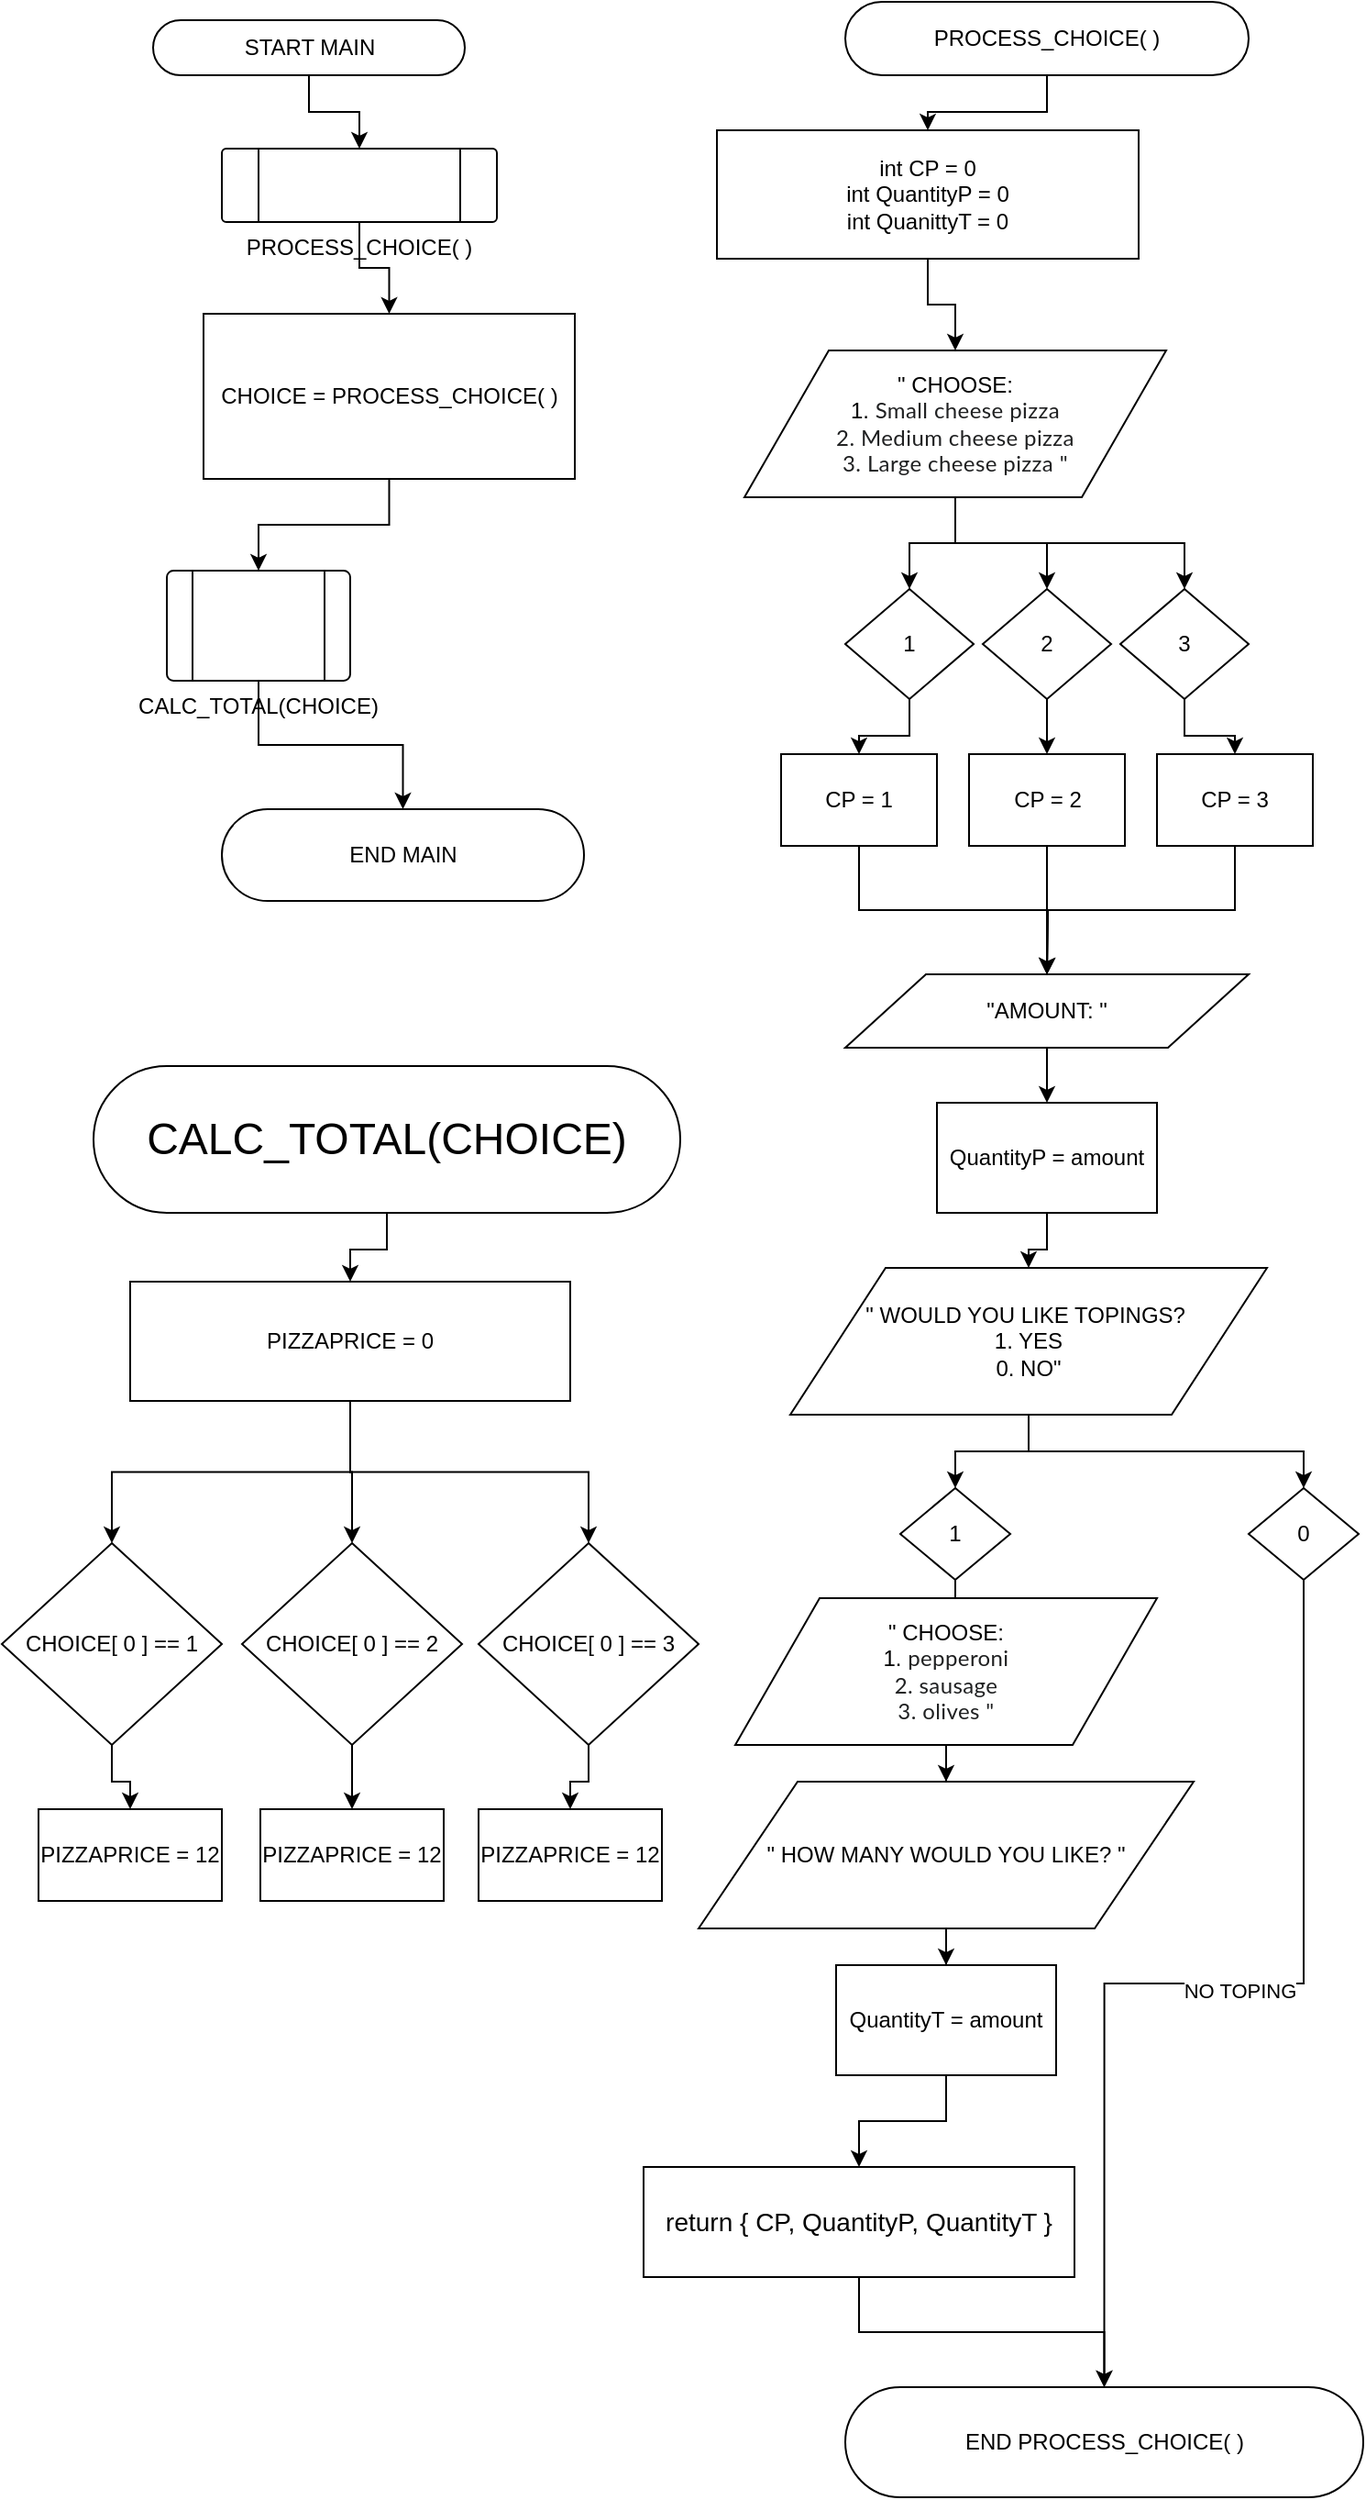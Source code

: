 <mxfile version="24.6.5" type="github">
  <diagram name="Page-1" id="Bwrql6FO_Pp4iYdtCRvU">
    <mxGraphModel dx="781" dy="912" grid="1" gridSize="10" guides="1" tooltips="1" connect="1" arrows="1" fold="1" page="1" pageScale="1" pageWidth="850" pageHeight="1100" math="0" shadow="0">
      <root>
        <mxCell id="0" />
        <mxCell id="1" parent="0" />
        <mxCell id="jd5DZ7lS3QpHcR33lxbT-20" value="" style="edgeStyle=orthogonalEdgeStyle;rounded=0;orthogonalLoop=1;jettySize=auto;html=1;" edge="1" parent="1" source="Y5ReOfjwJdekTtEq4LtW-1" target="jd5DZ7lS3QpHcR33lxbT-10">
          <mxGeometry relative="1" as="geometry" />
        </mxCell>
        <mxCell id="Y5ReOfjwJdekTtEq4LtW-1" value="START MAIN" style="html=1;dashed=0;whiteSpace=wrap;shape=mxgraph.dfd.start" parent="1" vertex="1">
          <mxGeometry x="112.5" y="50" width="170" height="30" as="geometry" />
        </mxCell>
        <mxCell id="jd5DZ7lS3QpHcR33lxbT-66" style="edgeStyle=orthogonalEdgeStyle;rounded=0;orthogonalLoop=1;jettySize=auto;html=1;entryX=0.5;entryY=0;entryDx=0;entryDy=0;" edge="1" parent="1" source="jd5DZ7lS3QpHcR33lxbT-8" target="jd5DZ7lS3QpHcR33lxbT-36">
          <mxGeometry relative="1" as="geometry" />
        </mxCell>
        <mxCell id="jd5DZ7lS3QpHcR33lxbT-67" style="edgeStyle=orthogonalEdgeStyle;rounded=0;orthogonalLoop=1;jettySize=auto;html=1;" edge="1" parent="1" source="jd5DZ7lS3QpHcR33lxbT-8" target="jd5DZ7lS3QpHcR33lxbT-25">
          <mxGeometry relative="1" as="geometry" />
        </mxCell>
        <mxCell id="jd5DZ7lS3QpHcR33lxbT-68" style="edgeStyle=orthogonalEdgeStyle;rounded=0;orthogonalLoop=1;jettySize=auto;html=1;entryX=0.5;entryY=0;entryDx=0;entryDy=0;" edge="1" parent="1" source="jd5DZ7lS3QpHcR33lxbT-8" target="jd5DZ7lS3QpHcR33lxbT-35">
          <mxGeometry relative="1" as="geometry" />
        </mxCell>
        <mxCell id="jd5DZ7lS3QpHcR33lxbT-8" value="&lt;font style=&quot;font-size: 12px;&quot;&gt;&quot;&amp;nbsp;&lt;/font&gt;&lt;span style=&quot;background-color: initial;&quot;&gt;CHOOSE:&lt;/span&gt;&lt;div&gt;&lt;font style=&quot;font-size: 12px;&quot;&gt;1.&amp;nbsp;&lt;span style=&quot;color: rgb(32, 33, 34); font-family: Lato, &amp;quot;Lucida Sans Unicode&amp;quot;, &amp;quot;Lucida Grande&amp;quot;, sans-serif; letter-spacing: 0.2px; text-align: start; background-color: rgb(255, 255, 255);&quot;&gt;Small cheese pizza&lt;/span&gt;&lt;/font&gt;&lt;div&gt;&lt;font style=&quot;font-size: 12px;&quot;&gt;&lt;span style=&quot;color: rgb(32, 33, 34); font-family: Lato, &amp;quot;Lucida Sans Unicode&amp;quot;, &amp;quot;Lucida Grande&amp;quot;, sans-serif; letter-spacing: 0.2px; text-align: start; background-color: rgb(255, 255, 255);&quot;&gt;2. Medium cheese pizza&lt;/span&gt;&lt;/font&gt;&lt;/div&gt;&lt;div&gt;&lt;font style=&quot;font-size: 12px;&quot;&gt;&lt;span style=&quot;color: rgb(32, 33, 34); font-family: Lato, &amp;quot;Lucida Sans Unicode&amp;quot;, &amp;quot;Lucida Grande&amp;quot;, sans-serif; letter-spacing: 0.2px; text-align: start; background-color: rgb(255, 255, 255);&quot;&gt;3. Large cheese pizza &quot;&lt;/span&gt;&lt;/font&gt;&lt;/div&gt;&lt;/div&gt;" style="shape=parallelogram;perimeter=parallelogramPerimeter;whiteSpace=wrap;html=1;dashed=0;" vertex="1" parent="1">
          <mxGeometry x="435" y="230" width="230" height="80" as="geometry" />
        </mxCell>
        <mxCell id="jd5DZ7lS3QpHcR33lxbT-13" value="" style="edgeStyle=orthogonalEdgeStyle;rounded=0;orthogonalLoop=1;jettySize=auto;html=1;" edge="1" parent="1" source="jd5DZ7lS3QpHcR33lxbT-10" target="jd5DZ7lS3QpHcR33lxbT-12">
          <mxGeometry relative="1" as="geometry" />
        </mxCell>
        <mxCell id="jd5DZ7lS3QpHcR33lxbT-10" value="PROCESS_CHOICE( )" style="verticalLabelPosition=bottom;verticalAlign=top;html=1;shape=process;whiteSpace=wrap;rounded=1;size=0.136;arcSize=6;" vertex="1" parent="1">
          <mxGeometry x="150" y="120" width="150" height="40" as="geometry" />
        </mxCell>
        <mxCell id="jd5DZ7lS3QpHcR33lxbT-15" value="" style="edgeStyle=orthogonalEdgeStyle;rounded=0;orthogonalLoop=1;jettySize=auto;html=1;" edge="1" parent="1" source="jd5DZ7lS3QpHcR33lxbT-12" target="jd5DZ7lS3QpHcR33lxbT-14">
          <mxGeometry relative="1" as="geometry" />
        </mxCell>
        <mxCell id="jd5DZ7lS3QpHcR33lxbT-12" value="CHOICE = PROCESS_CHOICE( )" style="html=1;dashed=0;whiteSpace=wrap;" vertex="1" parent="1">
          <mxGeometry x="140" y="210" width="202.5" height="90" as="geometry" />
        </mxCell>
        <mxCell id="jd5DZ7lS3QpHcR33lxbT-17" value="" style="edgeStyle=orthogonalEdgeStyle;rounded=0;orthogonalLoop=1;jettySize=auto;html=1;" edge="1" parent="1" source="jd5DZ7lS3QpHcR33lxbT-14" target="jd5DZ7lS3QpHcR33lxbT-16">
          <mxGeometry relative="1" as="geometry" />
        </mxCell>
        <mxCell id="jd5DZ7lS3QpHcR33lxbT-14" value="CALC_TOTAL(CHOICE)" style="verticalLabelPosition=bottom;verticalAlign=top;html=1;shape=process;whiteSpace=wrap;rounded=1;size=0.14;arcSize=6;" vertex="1" parent="1">
          <mxGeometry x="120" y="350" width="100" height="60" as="geometry" />
        </mxCell>
        <mxCell id="jd5DZ7lS3QpHcR33lxbT-16" value="END MAIN" style="html=1;dashed=0;whiteSpace=wrap;shape=mxgraph.dfd.start" vertex="1" parent="1">
          <mxGeometry x="150" y="480" width="197.5" height="50" as="geometry" />
        </mxCell>
        <mxCell id="jd5DZ7lS3QpHcR33lxbT-22" value="" style="edgeStyle=orthogonalEdgeStyle;rounded=0;orthogonalLoop=1;jettySize=auto;html=1;" edge="1" parent="1" source="jd5DZ7lS3QpHcR33lxbT-18" target="jd5DZ7lS3QpHcR33lxbT-21">
          <mxGeometry relative="1" as="geometry" />
        </mxCell>
        <mxCell id="jd5DZ7lS3QpHcR33lxbT-18" value="PROCESS_CHOICE( )" style="html=1;dashed=0;whiteSpace=wrap;shape=mxgraph.dfd.start" vertex="1" parent="1">
          <mxGeometry x="490" y="40" width="220" height="40" as="geometry" />
        </mxCell>
        <mxCell id="jd5DZ7lS3QpHcR33lxbT-23" value="" style="edgeStyle=orthogonalEdgeStyle;rounded=0;orthogonalLoop=1;jettySize=auto;html=1;" edge="1" parent="1" source="jd5DZ7lS3QpHcR33lxbT-21" target="jd5DZ7lS3QpHcR33lxbT-8">
          <mxGeometry relative="1" as="geometry" />
        </mxCell>
        <mxCell id="jd5DZ7lS3QpHcR33lxbT-21" value="&lt;div&gt;int CP = 0&lt;/div&gt;&lt;div&gt;int QuantityP = 0&lt;/div&gt;&lt;div&gt;int QuanittyT = 0&lt;/div&gt;" style="html=1;dashed=0;whiteSpace=wrap;" vertex="1" parent="1">
          <mxGeometry x="420" y="110" width="230" height="70" as="geometry" />
        </mxCell>
        <mxCell id="jd5DZ7lS3QpHcR33lxbT-40" value="" style="edgeStyle=orthogonalEdgeStyle;rounded=0;orthogonalLoop=1;jettySize=auto;html=1;" edge="1" parent="1" source="jd5DZ7lS3QpHcR33lxbT-25" target="jd5DZ7lS3QpHcR33lxbT-39">
          <mxGeometry relative="1" as="geometry" />
        </mxCell>
        <mxCell id="jd5DZ7lS3QpHcR33lxbT-25" value="1" style="rhombus;whiteSpace=wrap;html=1;dashed=0;" vertex="1" parent="1">
          <mxGeometry x="490" y="360" width="70" height="60" as="geometry" />
        </mxCell>
        <mxCell id="jd5DZ7lS3QpHcR33lxbT-46" value="" style="edgeStyle=orthogonalEdgeStyle;rounded=0;orthogonalLoop=1;jettySize=auto;html=1;" edge="1" parent="1" source="jd5DZ7lS3QpHcR33lxbT-35" target="jd5DZ7lS3QpHcR33lxbT-44">
          <mxGeometry relative="1" as="geometry" />
        </mxCell>
        <mxCell id="jd5DZ7lS3QpHcR33lxbT-35" value="3" style="rhombus;whiteSpace=wrap;html=1;dashed=0;" vertex="1" parent="1">
          <mxGeometry x="640" y="360" width="70" height="60" as="geometry" />
        </mxCell>
        <mxCell id="jd5DZ7lS3QpHcR33lxbT-45" value="" style="edgeStyle=orthogonalEdgeStyle;rounded=0;orthogonalLoop=1;jettySize=auto;html=1;" edge="1" parent="1" source="jd5DZ7lS3QpHcR33lxbT-36" target="jd5DZ7lS3QpHcR33lxbT-43">
          <mxGeometry relative="1" as="geometry" />
        </mxCell>
        <mxCell id="jd5DZ7lS3QpHcR33lxbT-36" value="2" style="rhombus;whiteSpace=wrap;html=1;dashed=0;" vertex="1" parent="1">
          <mxGeometry x="565" y="360" width="70" height="60" as="geometry" />
        </mxCell>
        <mxCell id="jd5DZ7lS3QpHcR33lxbT-61" style="edgeStyle=orthogonalEdgeStyle;rounded=0;orthogonalLoop=1;jettySize=auto;html=1;exitX=0.5;exitY=1;exitDx=0;exitDy=0;entryX=0.5;entryY=0;entryDx=0;entryDy=0;" edge="1" parent="1" source="jd5DZ7lS3QpHcR33lxbT-39">
          <mxGeometry relative="1" as="geometry">
            <mxPoint x="600" y="570" as="targetPoint" />
          </mxGeometry>
        </mxCell>
        <mxCell id="jd5DZ7lS3QpHcR33lxbT-39" value="CP = 1" style="whiteSpace=wrap;html=1;dashed=0;" vertex="1" parent="1">
          <mxGeometry x="455" y="450" width="85" height="50" as="geometry" />
        </mxCell>
        <mxCell id="jd5DZ7lS3QpHcR33lxbT-57" value="" style="edgeStyle=orthogonalEdgeStyle;rounded=0;orthogonalLoop=1;jettySize=auto;html=1;" edge="1" parent="1" source="jd5DZ7lS3QpHcR33lxbT-43">
          <mxGeometry relative="1" as="geometry">
            <mxPoint x="600" y="570" as="targetPoint" />
          </mxGeometry>
        </mxCell>
        <mxCell id="jd5DZ7lS3QpHcR33lxbT-43" value="CP = 2" style="whiteSpace=wrap;html=1;dashed=0;" vertex="1" parent="1">
          <mxGeometry x="557.5" y="450" width="85" height="50" as="geometry" />
        </mxCell>
        <mxCell id="jd5DZ7lS3QpHcR33lxbT-62" style="edgeStyle=orthogonalEdgeStyle;rounded=0;orthogonalLoop=1;jettySize=auto;html=1;exitX=0.5;exitY=1;exitDx=0;exitDy=0;" edge="1" parent="1" source="jd5DZ7lS3QpHcR33lxbT-44">
          <mxGeometry relative="1" as="geometry">
            <mxPoint x="600" y="570" as="targetPoint" />
          </mxGeometry>
        </mxCell>
        <mxCell id="jd5DZ7lS3QpHcR33lxbT-44" value="CP = 3" style="whiteSpace=wrap;html=1;dashed=0;" vertex="1" parent="1">
          <mxGeometry x="660" y="450" width="85" height="50" as="geometry" />
        </mxCell>
        <mxCell id="jd5DZ7lS3QpHcR33lxbT-73" value="" style="edgeStyle=orthogonalEdgeStyle;rounded=0;orthogonalLoop=1;jettySize=auto;html=1;" edge="1" parent="1" source="jd5DZ7lS3QpHcR33lxbT-64" target="jd5DZ7lS3QpHcR33lxbT-72">
          <mxGeometry relative="1" as="geometry" />
        </mxCell>
        <mxCell id="jd5DZ7lS3QpHcR33lxbT-64" value="&quot;AMOUNT: &quot;" style="shape=parallelogram;perimeter=parallelogramPerimeter;whiteSpace=wrap;html=1;dashed=0;" vertex="1" parent="1">
          <mxGeometry x="490" y="570" width="220" height="40" as="geometry" />
        </mxCell>
        <mxCell id="jd5DZ7lS3QpHcR33lxbT-75" value="" style="edgeStyle=orthogonalEdgeStyle;rounded=0;orthogonalLoop=1;jettySize=auto;html=1;" edge="1" parent="1" source="jd5DZ7lS3QpHcR33lxbT-72" target="jd5DZ7lS3QpHcR33lxbT-74">
          <mxGeometry relative="1" as="geometry" />
        </mxCell>
        <mxCell id="jd5DZ7lS3QpHcR33lxbT-72" value="QuantityP = amount" style="whiteSpace=wrap;html=1;dashed=0;" vertex="1" parent="1">
          <mxGeometry x="540" y="640" width="120" height="60" as="geometry" />
        </mxCell>
        <mxCell id="jd5DZ7lS3QpHcR33lxbT-79" style="edgeStyle=orthogonalEdgeStyle;rounded=0;orthogonalLoop=1;jettySize=auto;html=1;entryX=0.5;entryY=0;entryDx=0;entryDy=0;" edge="1" parent="1" source="jd5DZ7lS3QpHcR33lxbT-74" target="jd5DZ7lS3QpHcR33lxbT-76">
          <mxGeometry relative="1" as="geometry" />
        </mxCell>
        <mxCell id="jd5DZ7lS3QpHcR33lxbT-80" style="edgeStyle=orthogonalEdgeStyle;rounded=0;orthogonalLoop=1;jettySize=auto;html=1;entryX=0.5;entryY=0;entryDx=0;entryDy=0;" edge="1" parent="1" source="jd5DZ7lS3QpHcR33lxbT-74" target="jd5DZ7lS3QpHcR33lxbT-77">
          <mxGeometry relative="1" as="geometry" />
        </mxCell>
        <mxCell id="jd5DZ7lS3QpHcR33lxbT-74" value="&quot; WOULD YOU LIKE TOPINGS?&amp;nbsp;&lt;div&gt;1. YES&lt;/div&gt;&lt;div&gt;0. NO&lt;span style=&quot;background-color: initial;&quot;&gt;&quot;&lt;/span&gt;&lt;/div&gt;" style="shape=parallelogram;perimeter=parallelogramPerimeter;whiteSpace=wrap;html=1;dashed=0;" vertex="1" parent="1">
          <mxGeometry x="460" y="730" width="260" height="80" as="geometry" />
        </mxCell>
        <mxCell id="jd5DZ7lS3QpHcR33lxbT-82" value="" style="edgeStyle=orthogonalEdgeStyle;rounded=0;orthogonalLoop=1;jettySize=auto;html=1;" edge="1" parent="1" source="jd5DZ7lS3QpHcR33lxbT-76" target="jd5DZ7lS3QpHcR33lxbT-81">
          <mxGeometry relative="1" as="geometry" />
        </mxCell>
        <mxCell id="jd5DZ7lS3QpHcR33lxbT-76" value="1" style="shape=rhombus;html=1;dashed=0;whiteSpace=wrap;perimeter=rhombusPerimeter;" vertex="1" parent="1">
          <mxGeometry x="520" y="850" width="60" height="50" as="geometry" />
        </mxCell>
        <mxCell id="jd5DZ7lS3QpHcR33lxbT-77" value="0" style="shape=rhombus;html=1;dashed=0;whiteSpace=wrap;perimeter=rhombusPerimeter;" vertex="1" parent="1">
          <mxGeometry x="710" y="850" width="60" height="50" as="geometry" />
        </mxCell>
        <mxCell id="jd5DZ7lS3QpHcR33lxbT-85" value="" style="edgeStyle=orthogonalEdgeStyle;rounded=0;orthogonalLoop=1;jettySize=auto;html=1;" edge="1" parent="1" source="jd5DZ7lS3QpHcR33lxbT-81" target="jd5DZ7lS3QpHcR33lxbT-84">
          <mxGeometry relative="1" as="geometry" />
        </mxCell>
        <mxCell id="jd5DZ7lS3QpHcR33lxbT-81" value="&lt;font style=&quot;font-size: 12px;&quot;&gt;&quot;&amp;nbsp;&lt;/font&gt;&lt;span style=&quot;background-color: initial;&quot;&gt;CHOOSE:&lt;/span&gt;&lt;div&gt;&lt;div style=&quot;text-align: start;&quot;&gt;&lt;span style=&quot;background-color: initial;&quot;&gt;1. &lt;/span&gt;&lt;font face=&quot;Lato, Lucida Sans Unicode, Lucida Grande, sans-serif&quot; color=&quot;#202122&quot;&gt;&lt;span style=&quot;letter-spacing: 0.2px; background-color: rgb(255, 255, 255);&quot;&gt;pepperoni&lt;/span&gt;&lt;/font&gt;&lt;/div&gt;&lt;div&gt;&lt;font style=&quot;font-size: 12px;&quot;&gt;&lt;span style=&quot;color: rgb(32, 33, 34); font-family: Lato, &amp;quot;Lucida Sans Unicode&amp;quot;, &amp;quot;Lucida Grande&amp;quot;, sans-serif; letter-spacing: 0.2px; text-align: start; background-color: rgb(255, 255, 255);&quot;&gt;2. sausage&lt;/span&gt;&lt;/font&gt;&lt;/div&gt;&lt;div&gt;&lt;font style=&quot;font-size: 12px;&quot;&gt;&lt;span style=&quot;color: rgb(32, 33, 34); font-family: Lato, &amp;quot;Lucida Sans Unicode&amp;quot;, &amp;quot;Lucida Grande&amp;quot;, sans-serif; letter-spacing: 0.2px; text-align: start; background-color: rgb(255, 255, 255);&quot;&gt;3. olives &quot;&lt;/span&gt;&lt;/font&gt;&lt;/div&gt;&lt;/div&gt;" style="shape=parallelogram;perimeter=parallelogramPerimeter;whiteSpace=wrap;html=1;dashed=0;" vertex="1" parent="1">
          <mxGeometry x="430" y="910" width="230" height="80" as="geometry" />
        </mxCell>
        <mxCell id="jd5DZ7lS3QpHcR33lxbT-87" value="" style="edgeStyle=orthogonalEdgeStyle;rounded=0;orthogonalLoop=1;jettySize=auto;html=1;" edge="1" parent="1" source="jd5DZ7lS3QpHcR33lxbT-84" target="jd5DZ7lS3QpHcR33lxbT-86">
          <mxGeometry relative="1" as="geometry" />
        </mxCell>
        <mxCell id="jd5DZ7lS3QpHcR33lxbT-84" value="&quot; HOW MANY WOULD YOU LIKE? &quot;" style="shape=parallelogram;perimeter=parallelogramPerimeter;whiteSpace=wrap;html=1;dashed=0;" vertex="1" parent="1">
          <mxGeometry x="410" y="1010" width="270" height="80" as="geometry" />
        </mxCell>
        <mxCell id="jd5DZ7lS3QpHcR33lxbT-89" value="" style="edgeStyle=orthogonalEdgeStyle;rounded=0;orthogonalLoop=1;jettySize=auto;html=1;" edge="1" parent="1" source="jd5DZ7lS3QpHcR33lxbT-86" target="jd5DZ7lS3QpHcR33lxbT-88">
          <mxGeometry relative="1" as="geometry" />
        </mxCell>
        <mxCell id="jd5DZ7lS3QpHcR33lxbT-86" value="QuantityT = amount" style="whiteSpace=wrap;html=1;dashed=0;" vertex="1" parent="1">
          <mxGeometry x="485" y="1110" width="120" height="60" as="geometry" />
        </mxCell>
        <mxCell id="jd5DZ7lS3QpHcR33lxbT-92" value="" style="edgeStyle=orthogonalEdgeStyle;rounded=0;orthogonalLoop=1;jettySize=auto;html=1;" edge="1" parent="1" source="jd5DZ7lS3QpHcR33lxbT-88" target="jd5DZ7lS3QpHcR33lxbT-91">
          <mxGeometry relative="1" as="geometry" />
        </mxCell>
        <mxCell id="jd5DZ7lS3QpHcR33lxbT-88" value="&lt;font style=&quot;font-size: 14px;&quot;&gt;return { CP, QuantityP, QuantityT }&lt;/font&gt;" style="whiteSpace=wrap;html=1;dashed=0;" vertex="1" parent="1">
          <mxGeometry x="380" y="1220" width="235" height="60" as="geometry" />
        </mxCell>
        <mxCell id="jd5DZ7lS3QpHcR33lxbT-91" value="END PROCESS_CHOICE( )" style="html=1;dashed=0;whiteSpace=wrap;shape=mxgraph.dfd.start" vertex="1" parent="1">
          <mxGeometry x="490" y="1340" width="282.5" height="60" as="geometry" />
        </mxCell>
        <mxCell id="jd5DZ7lS3QpHcR33lxbT-93" style="edgeStyle=orthogonalEdgeStyle;rounded=0;orthogonalLoop=1;jettySize=auto;html=1;entryX=0.5;entryY=0.5;entryDx=0;entryDy=-30;entryPerimeter=0;" edge="1" parent="1" source="jd5DZ7lS3QpHcR33lxbT-77" target="jd5DZ7lS3QpHcR33lxbT-91">
          <mxGeometry relative="1" as="geometry" />
        </mxCell>
        <mxCell id="jd5DZ7lS3QpHcR33lxbT-94" value="NO TOPING" style="edgeLabel;html=1;align=center;verticalAlign=middle;resizable=0;points=[];" vertex="1" connectable="0" parent="jd5DZ7lS3QpHcR33lxbT-93">
          <mxGeometry x="-0.07" y="4" relative="1" as="geometry">
            <mxPoint as="offset" />
          </mxGeometry>
        </mxCell>
        <mxCell id="jd5DZ7lS3QpHcR33lxbT-100" value="" style="edgeStyle=orthogonalEdgeStyle;rounded=0;orthogonalLoop=1;jettySize=auto;html=1;" edge="1" parent="1" source="jd5DZ7lS3QpHcR33lxbT-95" target="jd5DZ7lS3QpHcR33lxbT-99">
          <mxGeometry relative="1" as="geometry" />
        </mxCell>
        <mxCell id="jd5DZ7lS3QpHcR33lxbT-95" value="&lt;font style=&quot;font-size: 24px;&quot;&gt;CALC_TOTAL(CHOICE)&lt;/font&gt;" style="html=1;dashed=0;whiteSpace=wrap;shape=mxgraph.dfd.start" vertex="1" parent="1">
          <mxGeometry x="80" y="620" width="320" height="80" as="geometry" />
        </mxCell>
        <mxCell id="jd5DZ7lS3QpHcR33lxbT-111" value="" style="edgeStyle=orthogonalEdgeStyle;rounded=0;orthogonalLoop=1;jettySize=auto;html=1;" edge="1" parent="1" source="jd5DZ7lS3QpHcR33lxbT-98" target="jd5DZ7lS3QpHcR33lxbT-108">
          <mxGeometry relative="1" as="geometry" />
        </mxCell>
        <mxCell id="jd5DZ7lS3QpHcR33lxbT-98" value="CHOICE[ 0 ] == 2" style="shape=rhombus;html=1;dashed=0;whiteSpace=wrap;perimeter=rhombusPerimeter;" vertex="1" parent="1">
          <mxGeometry x="161" y="880" width="120" height="110" as="geometry" />
        </mxCell>
        <mxCell id="jd5DZ7lS3QpHcR33lxbT-101" value="" style="edgeStyle=orthogonalEdgeStyle;rounded=0;orthogonalLoop=1;jettySize=auto;html=1;" edge="1" parent="1" source="jd5DZ7lS3QpHcR33lxbT-99" target="jd5DZ7lS3QpHcR33lxbT-98">
          <mxGeometry relative="1" as="geometry" />
        </mxCell>
        <mxCell id="jd5DZ7lS3QpHcR33lxbT-104" style="edgeStyle=orthogonalEdgeStyle;rounded=0;orthogonalLoop=1;jettySize=auto;html=1;entryX=0.5;entryY=0;entryDx=0;entryDy=0;" edge="1" parent="1" source="jd5DZ7lS3QpHcR33lxbT-99" target="jd5DZ7lS3QpHcR33lxbT-102">
          <mxGeometry relative="1" as="geometry" />
        </mxCell>
        <mxCell id="jd5DZ7lS3QpHcR33lxbT-105" style="edgeStyle=orthogonalEdgeStyle;rounded=0;orthogonalLoop=1;jettySize=auto;html=1;" edge="1" parent="1" source="jd5DZ7lS3QpHcR33lxbT-99" target="jd5DZ7lS3QpHcR33lxbT-103">
          <mxGeometry relative="1" as="geometry" />
        </mxCell>
        <mxCell id="jd5DZ7lS3QpHcR33lxbT-99" value="PIZZAPRICE = 0" style="html=1;dashed=0;whiteSpace=wrap;" vertex="1" parent="1">
          <mxGeometry x="100" y="737.5" width="240" height="65" as="geometry" />
        </mxCell>
        <mxCell id="jd5DZ7lS3QpHcR33lxbT-107" value="" style="edgeStyle=orthogonalEdgeStyle;rounded=0;orthogonalLoop=1;jettySize=auto;html=1;" edge="1" parent="1" source="jd5DZ7lS3QpHcR33lxbT-102" target="jd5DZ7lS3QpHcR33lxbT-106">
          <mxGeometry relative="1" as="geometry" />
        </mxCell>
        <mxCell id="jd5DZ7lS3QpHcR33lxbT-102" value="CHOICE[ 0 ] == 1" style="shape=rhombus;html=1;dashed=0;whiteSpace=wrap;perimeter=rhombusPerimeter;" vertex="1" parent="1">
          <mxGeometry x="30" y="880" width="120" height="110" as="geometry" />
        </mxCell>
        <mxCell id="jd5DZ7lS3QpHcR33lxbT-110" value="" style="edgeStyle=orthogonalEdgeStyle;rounded=0;orthogonalLoop=1;jettySize=auto;html=1;" edge="1" parent="1" source="jd5DZ7lS3QpHcR33lxbT-103" target="jd5DZ7lS3QpHcR33lxbT-109">
          <mxGeometry relative="1" as="geometry" />
        </mxCell>
        <mxCell id="jd5DZ7lS3QpHcR33lxbT-103" value="CHOICE[ 0 ] == 3" style="shape=rhombus;html=1;dashed=0;whiteSpace=wrap;perimeter=rhombusPerimeter;" vertex="1" parent="1">
          <mxGeometry x="290" y="880" width="120" height="110" as="geometry" />
        </mxCell>
        <mxCell id="jd5DZ7lS3QpHcR33lxbT-106" value="PIZZAPRICE = 12" style="html=1;dashed=0;whiteSpace=wrap;" vertex="1" parent="1">
          <mxGeometry x="50" y="1025" width="100" height="50" as="geometry" />
        </mxCell>
        <mxCell id="jd5DZ7lS3QpHcR33lxbT-108" value="PIZZAPRICE = 12" style="html=1;dashed=0;whiteSpace=wrap;" vertex="1" parent="1">
          <mxGeometry x="171" y="1025" width="100" height="50" as="geometry" />
        </mxCell>
        <mxCell id="jd5DZ7lS3QpHcR33lxbT-109" value="PIZZAPRICE = 12" style="html=1;dashed=0;whiteSpace=wrap;" vertex="1" parent="1">
          <mxGeometry x="290" y="1025" width="100" height="50" as="geometry" />
        </mxCell>
      </root>
    </mxGraphModel>
  </diagram>
</mxfile>
